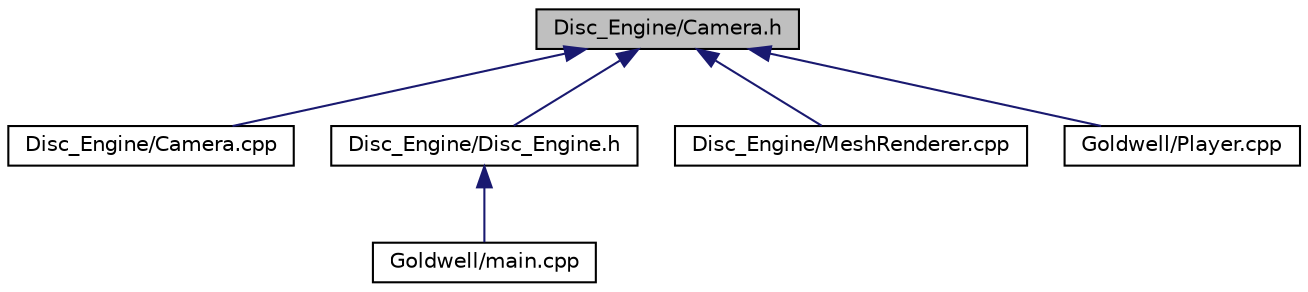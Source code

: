 digraph "Disc_Engine/Camera.h"
{
  edge [fontname="Helvetica",fontsize="10",labelfontname="Helvetica",labelfontsize="10"];
  node [fontname="Helvetica",fontsize="10",shape=record];
  Node11 [label="Disc_Engine/Camera.h",height=0.2,width=0.4,color="black", fillcolor="grey75", style="filled", fontcolor="black"];
  Node11 -> Node12 [dir="back",color="midnightblue",fontsize="10",style="solid"];
  Node12 [label="Disc_Engine/Camera.cpp",height=0.2,width=0.4,color="black", fillcolor="white", style="filled",URL="$_camera_8cpp.html"];
  Node11 -> Node13 [dir="back",color="midnightblue",fontsize="10",style="solid"];
  Node13 [label="Disc_Engine/Disc_Engine.h",height=0.2,width=0.4,color="black", fillcolor="white", style="filled",URL="$_disc___engine_8h.html"];
  Node13 -> Node14 [dir="back",color="midnightblue",fontsize="10",style="solid"];
  Node14 [label="Goldwell/main.cpp",height=0.2,width=0.4,color="black", fillcolor="white", style="filled",URL="$main_8cpp.html"];
  Node11 -> Node15 [dir="back",color="midnightblue",fontsize="10",style="solid"];
  Node15 [label="Disc_Engine/MeshRenderer.cpp",height=0.2,width=0.4,color="black", fillcolor="white", style="filled",URL="$_mesh_renderer_8cpp.html"];
  Node11 -> Node16 [dir="back",color="midnightblue",fontsize="10",style="solid"];
  Node16 [label="Goldwell/Player.cpp",height=0.2,width=0.4,color="black", fillcolor="white", style="filled",URL="$_player_8cpp.html"];
}
